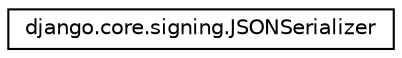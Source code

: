 digraph "Graphical Class Hierarchy"
{
 // LATEX_PDF_SIZE
  edge [fontname="Helvetica",fontsize="10",labelfontname="Helvetica",labelfontsize="10"];
  node [fontname="Helvetica",fontsize="10",shape=record];
  rankdir="LR";
  Node0 [label="django.core.signing.JSONSerializer",height=0.2,width=0.4,color="black", fillcolor="white", style="filled",URL="$classdjango_1_1core_1_1signing_1_1_j_s_o_n_serializer.html",tooltip=" "];
}
